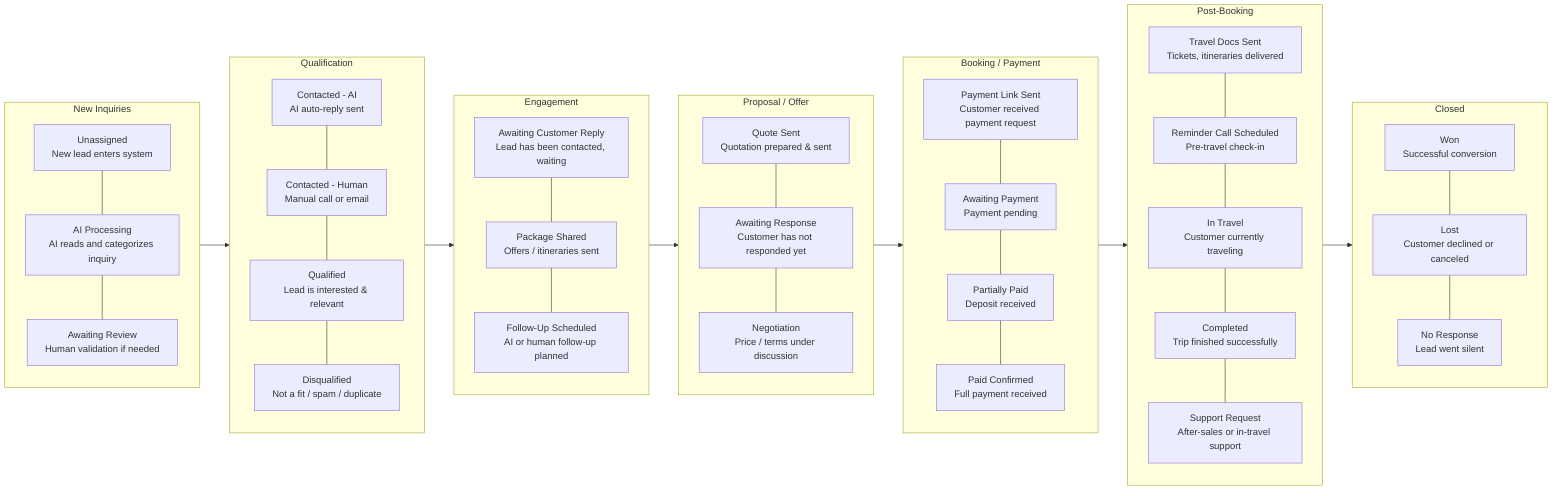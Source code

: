 flowchart LR
  %% Lanes with vertical stacking (each lane uses a vertical chain)
  subgraph L1 [New Inquiries]
    direction TB
    N1[Unassigned \n New lead enters system]
    N2[AI Processing\nAI reads and categorizes inquiry]
    N3[Awaiting Review\nHuman validation if needed]
  end

  subgraph L2 [Qualification]
    direction TB
    Q1[Contacted - AI\nAI auto-reply sent]
    Q2[Contacted - Human\nManual call or email]
    Q3[Qualified\nLead is interested & relevant]
    Q4[Disqualified\nNot a fit / spam / duplicate]
  end

  subgraph L3 [Engagement]
    direction TB
    E1[Awaiting Customer Reply\nLead has been contacted, waiting]
    E2[Package Shared\nOffers / itineraries sent]
    E3[Follow-Up Scheduled\nAI or human follow-up planned]
  end

  subgraph L4 [Proposal / Offer]
    direction TB
    P1[Quote Sent\nQuotation prepared & sent]
    P2[Awaiting Response\nCustomer has not responded yet]
    P3[Negotiation\nPrice / terms under discussion]
  end

  subgraph L5 [Booking / Payment]
    direction TB
    B1[Payment Link Sent\nCustomer received payment request]
    B2[Awaiting Payment\nPayment pending]
    B3[Partially Paid\nDeposit received]
    B4[Paid Confirmed\nFull payment received]
  end

  subgraph L6 [Post-Booking]
    direction TB
    PB1[Travel Docs Sent\nTickets, itineraries delivered]
    PB2[Reminder Call Scheduled\nPre-travel check-in]
    PB3[In Travel\nCustomer currently traveling]
    PB4[Completed\nTrip finished successfully]
    PB5[Support Request\nAfter-sales or in-travel support]
  end

  subgraph L7 [Closed]
    direction TB
    C1[Won\nSuccessful conversion]
    C2[Lost\nCustomer declined or canceled]
    C3[No Response\nLead went silent]
  end

  %% --- internal vertical edges (stacking inside each lane) ---
  N1 --- N2 --- N3
  Q1 --- Q2 --- Q3 --- Q4
  E1 --- E2 --- E3
  P1 --- P2 --- P3
  B1 --- B2 --- B3 --- B4
  PB1 --- PB2 --- PB3 --- PB4 --- PB5
  C1 --- C2 --- C3

  %% Just force lane order left-to-right
  L1 --> L2 --> L3 --> L4 --> L5 --> L6 --> L7